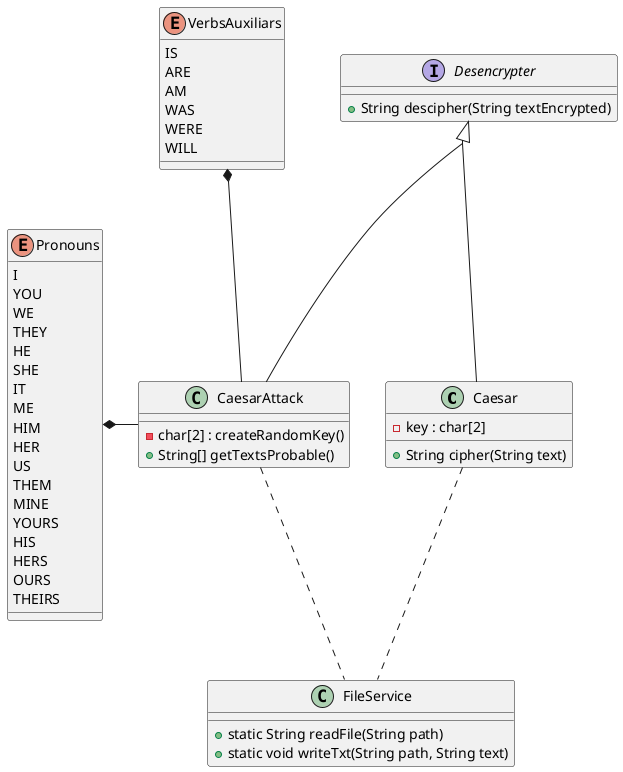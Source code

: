 @startuml cesar
skinparam groupInheritance 2
' El constructor recibe 
'   - Una llave que son dos carácteres en un array estático
' Cuenta con un método propio que debe
'   - Realizar el proceso del cifrador César para los carácteres 
'     dentro del texto este se va a cifrar con la llave determinada por un usuario,
' - Para obtener el texto es necesario llamar al método de clase readFile
' - El texto puede contener carácteres especiales por lo que deben de quedar como tal,
'   es decir sí se encuentra un carácter especial no hacerle ninguna transformación.
' - Para una mayor simplicidad el texto será tratado en minúsculas
' - Ademas la clase cuenta con la interfaz de una implementacion de desencriptar  
class Caesar{
  -key : char[2]
  +String cipher(String text)
}

' El constructor recibe
'   - El texto encriptado para su posible desencriptación
' Cuenta con dos métodos propios que deben hacer
'   - El método createRandomKey tiene la labor de crear una llave de forma aleatoria
'     que será usada en el siguiente método muchas veces
'   - El método getTextsProbable usa diferentes llaves para intentar desencriptar el texto pasado, 
'     pero este usará dos de sus enumeraciones para establecer que el texto es cohérente en el idioma
'     dado en este caso especifico inglés
class CaesarAttack{
  -char[2] : createRandomKey()
  +String[] getTextsProbable()
}

' La interfaz debe ser implemetada en los Caesar
' Tiene un método que debe decifrar a partir de los párametros que son
'   - un texto encriptado 
'   - una llave para poder tener idea de como desencriptar 
interface Desencrypter{
  +String descipher(String textEncrypted)
}

' Una clase que se encarga de las operaciones sobre archivos, en este caso sólo escritura y lectura
class FileService {
  + static String readFile(String path)
  + static void writeTxt(String path, String text)
}

' Una enumeración de tres de los siete tipos de pronombres del inglés
enum Pronouns{
  'Personals
  I
  YOU
  WE
  THEY
  HE
  SHE
  IT
  'Object
  ME
  HIM
  HER
  US
  THEM
  'Posessive
  MINE
  YOURS
  HIS
  HERS
  OURS
  THEIRS
}

' Una enumeración con los verbos auxiliares del presente, pasado y futuro usados en inglés
enum VerbsAuxiliars{
  IS
  ARE
  AM
  WAS
  WERE
  WILL
}

Desencrypter <|-- Caesar
Desencrypter <|-- CaesarAttack

Caesar .down. FileService
CaesarAttack .down. FileService

' Pronouns *-down- CaesarAttack
CaesarAttack -left-* Pronouns
VerbsAuxiliars *-down- CaesarAttack
@enduml